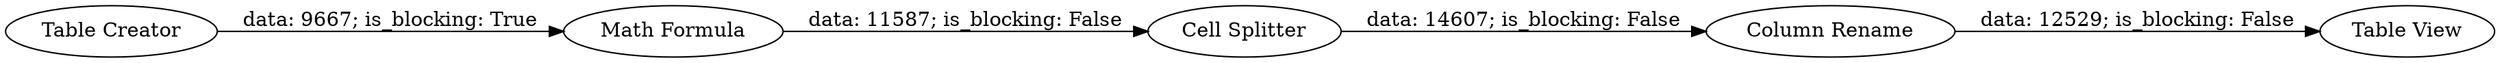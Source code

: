 digraph {
	"4228119703831517700_1" [label="Cell Splitter"]
	"4228119703831517700_8" [label="Table View"]
	"4228119703831517700_6" [label="Math Formula"]
	"4228119703831517700_7" [label="Column Rename"]
	"4228119703831517700_5" [label="Table Creator"]
	"4228119703831517700_6" -> "4228119703831517700_1" [label="data: 11587; is_blocking: False"]
	"4228119703831517700_7" -> "4228119703831517700_8" [label="data: 12529; is_blocking: False"]
	"4228119703831517700_1" -> "4228119703831517700_7" [label="data: 14607; is_blocking: False"]
	"4228119703831517700_5" -> "4228119703831517700_6" [label="data: 9667; is_blocking: True"]
	rankdir=LR
}
